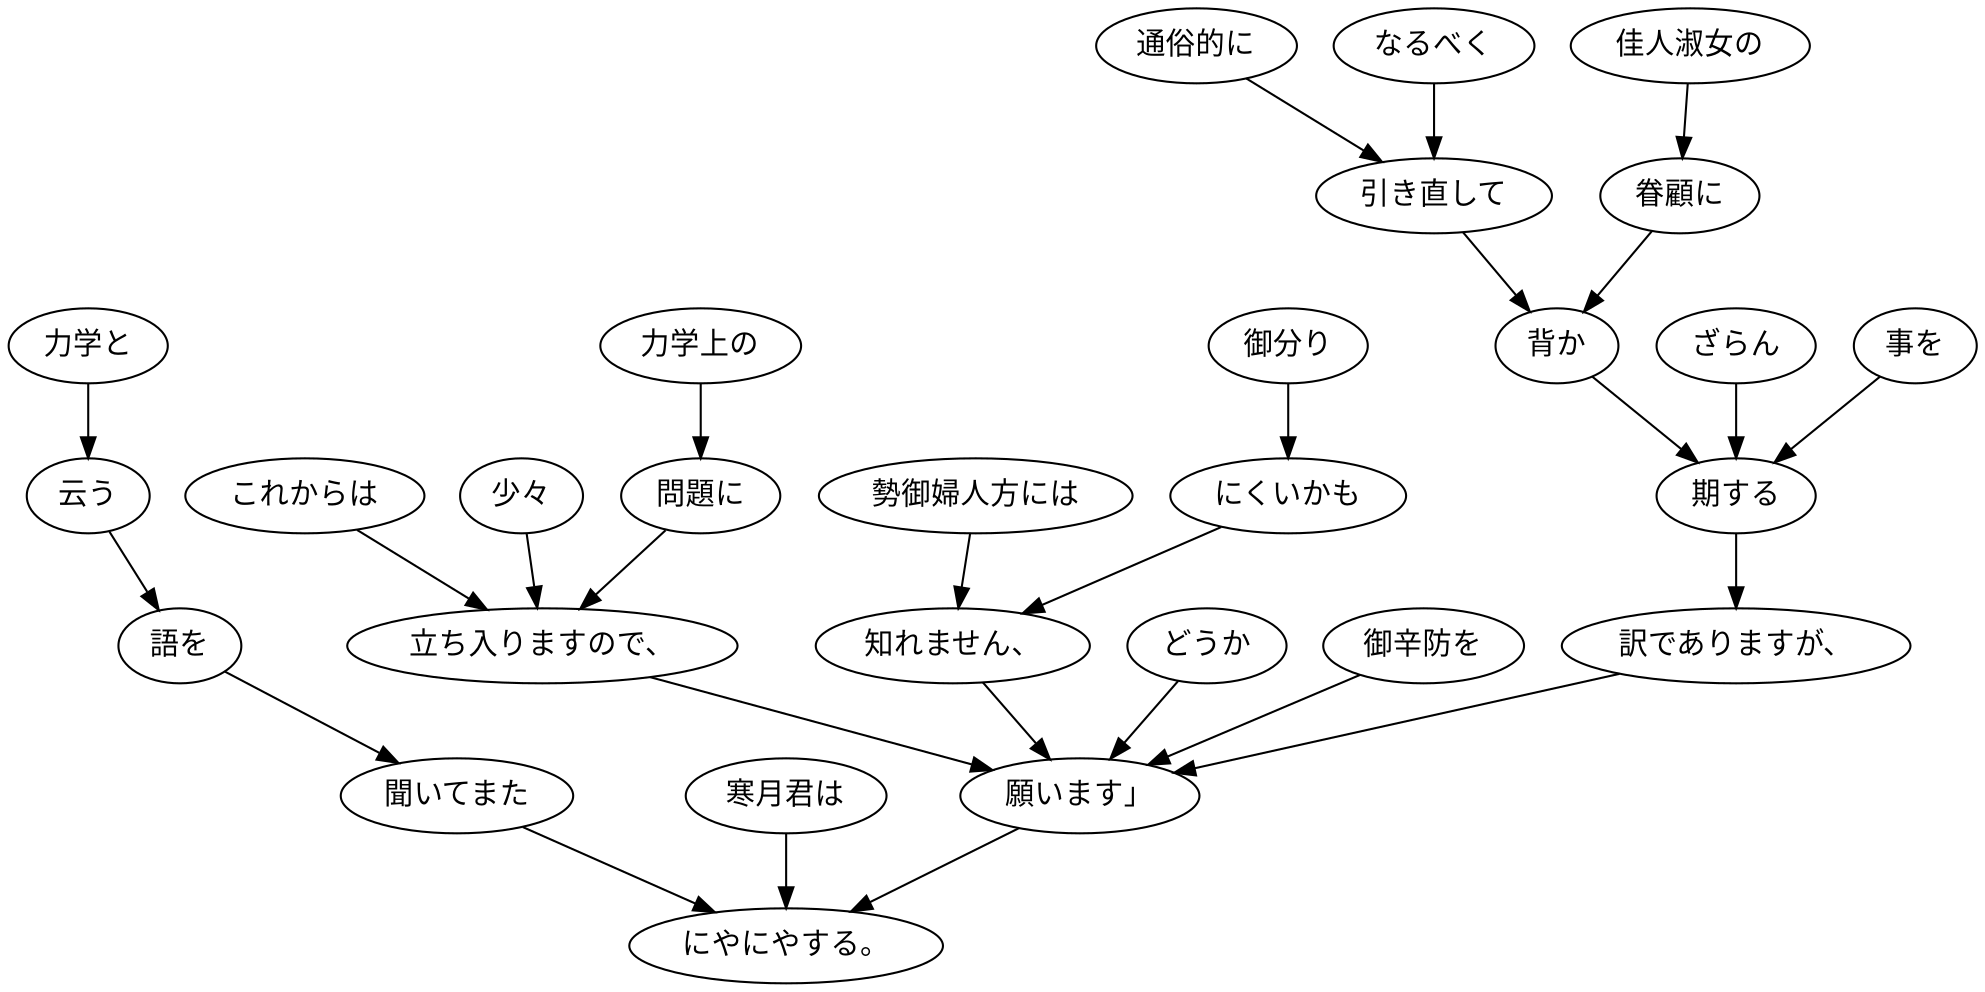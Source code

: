 digraph graph2008 {
	node0 [label="なるべく"];
	node1 [label="通俗的に"];
	node2 [label="引き直して"];
	node3 [label="佳人淑女の"];
	node4 [label="眷顧に"];
	node5 [label="背か"];
	node6 [label="ざらん"];
	node7 [label="事を"];
	node8 [label="期する"];
	node9 [label="訳でありますが、"];
	node10 [label="これからは"];
	node11 [label="少々"];
	node12 [label="力学上の"];
	node13 [label="問題に"];
	node14 [label="立ち入りますので、"];
	node15 [label="勢御婦人方には"];
	node16 [label="御分り"];
	node17 [label="にくいかも"];
	node18 [label="知れません、"];
	node19 [label="どうか"];
	node20 [label="御辛防を"];
	node21 [label="願います」"];
	node22 [label="寒月君は"];
	node23 [label="力学と"];
	node24 [label="云う"];
	node25 [label="語を"];
	node26 [label="聞いてまた"];
	node27 [label="にやにやする。"];
	node0 -> node2;
	node1 -> node2;
	node2 -> node5;
	node3 -> node4;
	node4 -> node5;
	node5 -> node8;
	node6 -> node8;
	node7 -> node8;
	node8 -> node9;
	node9 -> node21;
	node10 -> node14;
	node11 -> node14;
	node12 -> node13;
	node13 -> node14;
	node14 -> node21;
	node15 -> node18;
	node16 -> node17;
	node17 -> node18;
	node18 -> node21;
	node19 -> node21;
	node20 -> node21;
	node21 -> node27;
	node22 -> node27;
	node23 -> node24;
	node24 -> node25;
	node25 -> node26;
	node26 -> node27;
}
